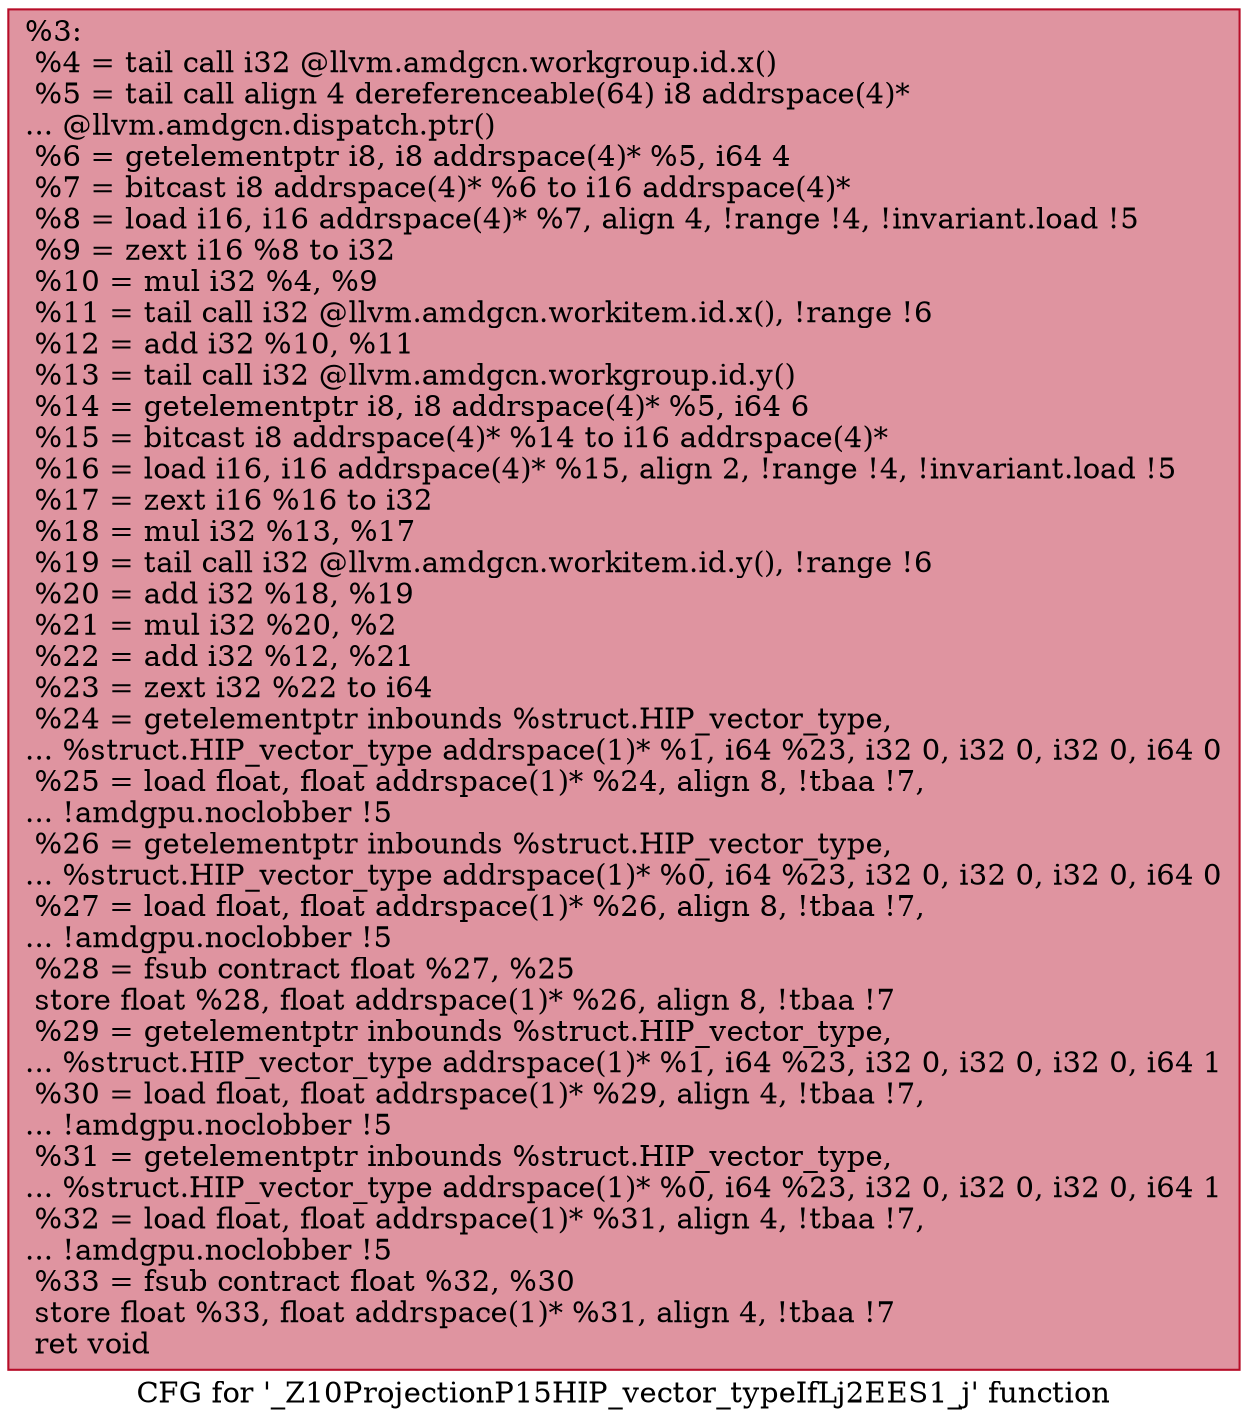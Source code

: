 digraph "CFG for '_Z10ProjectionP15HIP_vector_typeIfLj2EES1_j' function" {
	label="CFG for '_Z10ProjectionP15HIP_vector_typeIfLj2EES1_j' function";

	Node0x544bfd0 [shape=record,color="#b70d28ff", style=filled, fillcolor="#b70d2870",label="{%3:\l  %4 = tail call i32 @llvm.amdgcn.workgroup.id.x()\l  %5 = tail call align 4 dereferenceable(64) i8 addrspace(4)*\l... @llvm.amdgcn.dispatch.ptr()\l  %6 = getelementptr i8, i8 addrspace(4)* %5, i64 4\l  %7 = bitcast i8 addrspace(4)* %6 to i16 addrspace(4)*\l  %8 = load i16, i16 addrspace(4)* %7, align 4, !range !4, !invariant.load !5\l  %9 = zext i16 %8 to i32\l  %10 = mul i32 %4, %9\l  %11 = tail call i32 @llvm.amdgcn.workitem.id.x(), !range !6\l  %12 = add i32 %10, %11\l  %13 = tail call i32 @llvm.amdgcn.workgroup.id.y()\l  %14 = getelementptr i8, i8 addrspace(4)* %5, i64 6\l  %15 = bitcast i8 addrspace(4)* %14 to i16 addrspace(4)*\l  %16 = load i16, i16 addrspace(4)* %15, align 2, !range !4, !invariant.load !5\l  %17 = zext i16 %16 to i32\l  %18 = mul i32 %13, %17\l  %19 = tail call i32 @llvm.amdgcn.workitem.id.y(), !range !6\l  %20 = add i32 %18, %19\l  %21 = mul i32 %20, %2\l  %22 = add i32 %12, %21\l  %23 = zext i32 %22 to i64\l  %24 = getelementptr inbounds %struct.HIP_vector_type,\l... %struct.HIP_vector_type addrspace(1)* %1, i64 %23, i32 0, i32 0, i32 0, i64 0\l  %25 = load float, float addrspace(1)* %24, align 8, !tbaa !7,\l... !amdgpu.noclobber !5\l  %26 = getelementptr inbounds %struct.HIP_vector_type,\l... %struct.HIP_vector_type addrspace(1)* %0, i64 %23, i32 0, i32 0, i32 0, i64 0\l  %27 = load float, float addrspace(1)* %26, align 8, !tbaa !7,\l... !amdgpu.noclobber !5\l  %28 = fsub contract float %27, %25\l  store float %28, float addrspace(1)* %26, align 8, !tbaa !7\l  %29 = getelementptr inbounds %struct.HIP_vector_type,\l... %struct.HIP_vector_type addrspace(1)* %1, i64 %23, i32 0, i32 0, i32 0, i64 1\l  %30 = load float, float addrspace(1)* %29, align 4, !tbaa !7,\l... !amdgpu.noclobber !5\l  %31 = getelementptr inbounds %struct.HIP_vector_type,\l... %struct.HIP_vector_type addrspace(1)* %0, i64 %23, i32 0, i32 0, i32 0, i64 1\l  %32 = load float, float addrspace(1)* %31, align 4, !tbaa !7,\l... !amdgpu.noclobber !5\l  %33 = fsub contract float %32, %30\l  store float %33, float addrspace(1)* %31, align 4, !tbaa !7\l  ret void\l}"];
}
